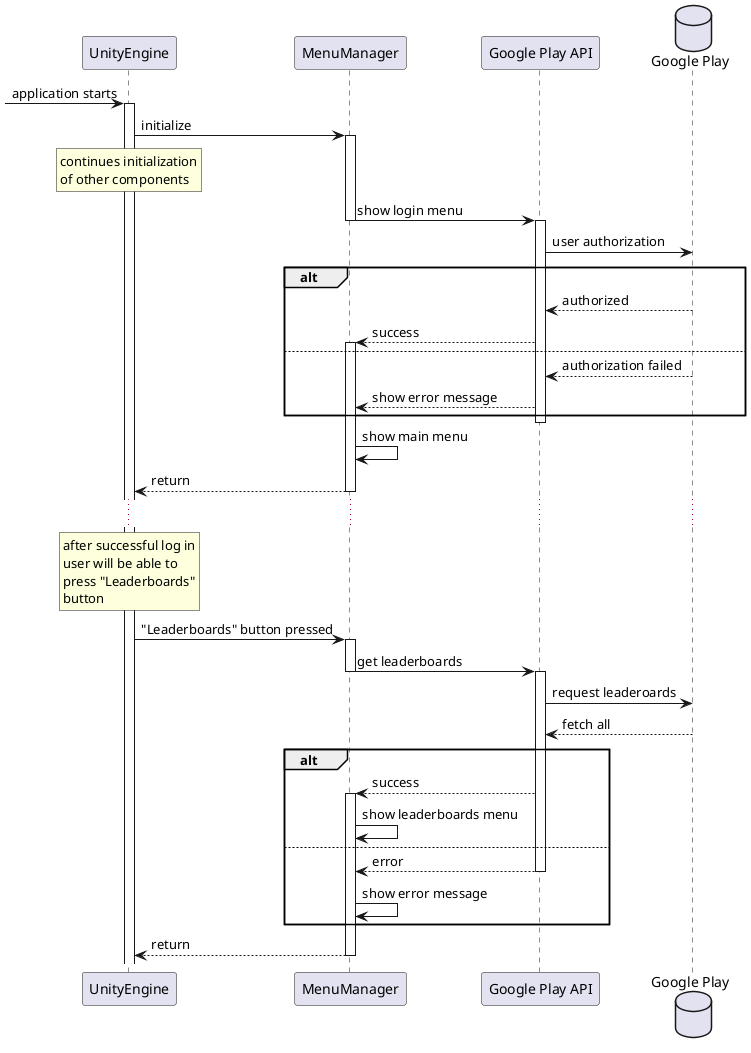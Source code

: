 @startuml
'https://plantuml.com/sequence-diagram


?-> UnityEngine ++: application starts

UnityEngine -> MenuManager ++: initialize
rnote over UnityEngine: continues initialization\nof other components
MenuManager -> "Google Play API" --++: show login menu
database "Google Play"
"Google Play API" -> "Google Play": user authorization

group alt
    "Google Play" --> "Google Play API": authorized
    "Google Play API" --> MenuManager  : success
    activate MenuManager
    else
    "Google Play" --> "Google Play API" : authorization failed
    "Google Play API" --> MenuManager  : show error message
end
deactivate "Google Play API"
MenuManager -> MenuManager: show main menu
MenuManager --> UnityEngine --: return

...

rnote over UnityEngine: after successful log in\nuser will be able to\npress "Leaderboards"\nbutton

UnityEngine -> MenuManager++: "Leaderboards" button pressed
MenuManager -> "Google Play API" --++: get leaderboards
"Google Play API" -> "Google Play": request leaderoards
"Google Play" --> "Google Play API": fetch all
group alt
    "Google Play API" --> MenuManager  :success
    activate MenuManager
    MenuManager -> MenuManager: show leaderboards menu
    else
    "Google Play API" --> MenuManager  :error
    deactivate "Google Play API"
    MenuManager -> MenuManager : show error message

end
    MenuManager --> UnityEngine --: return





@enduml

